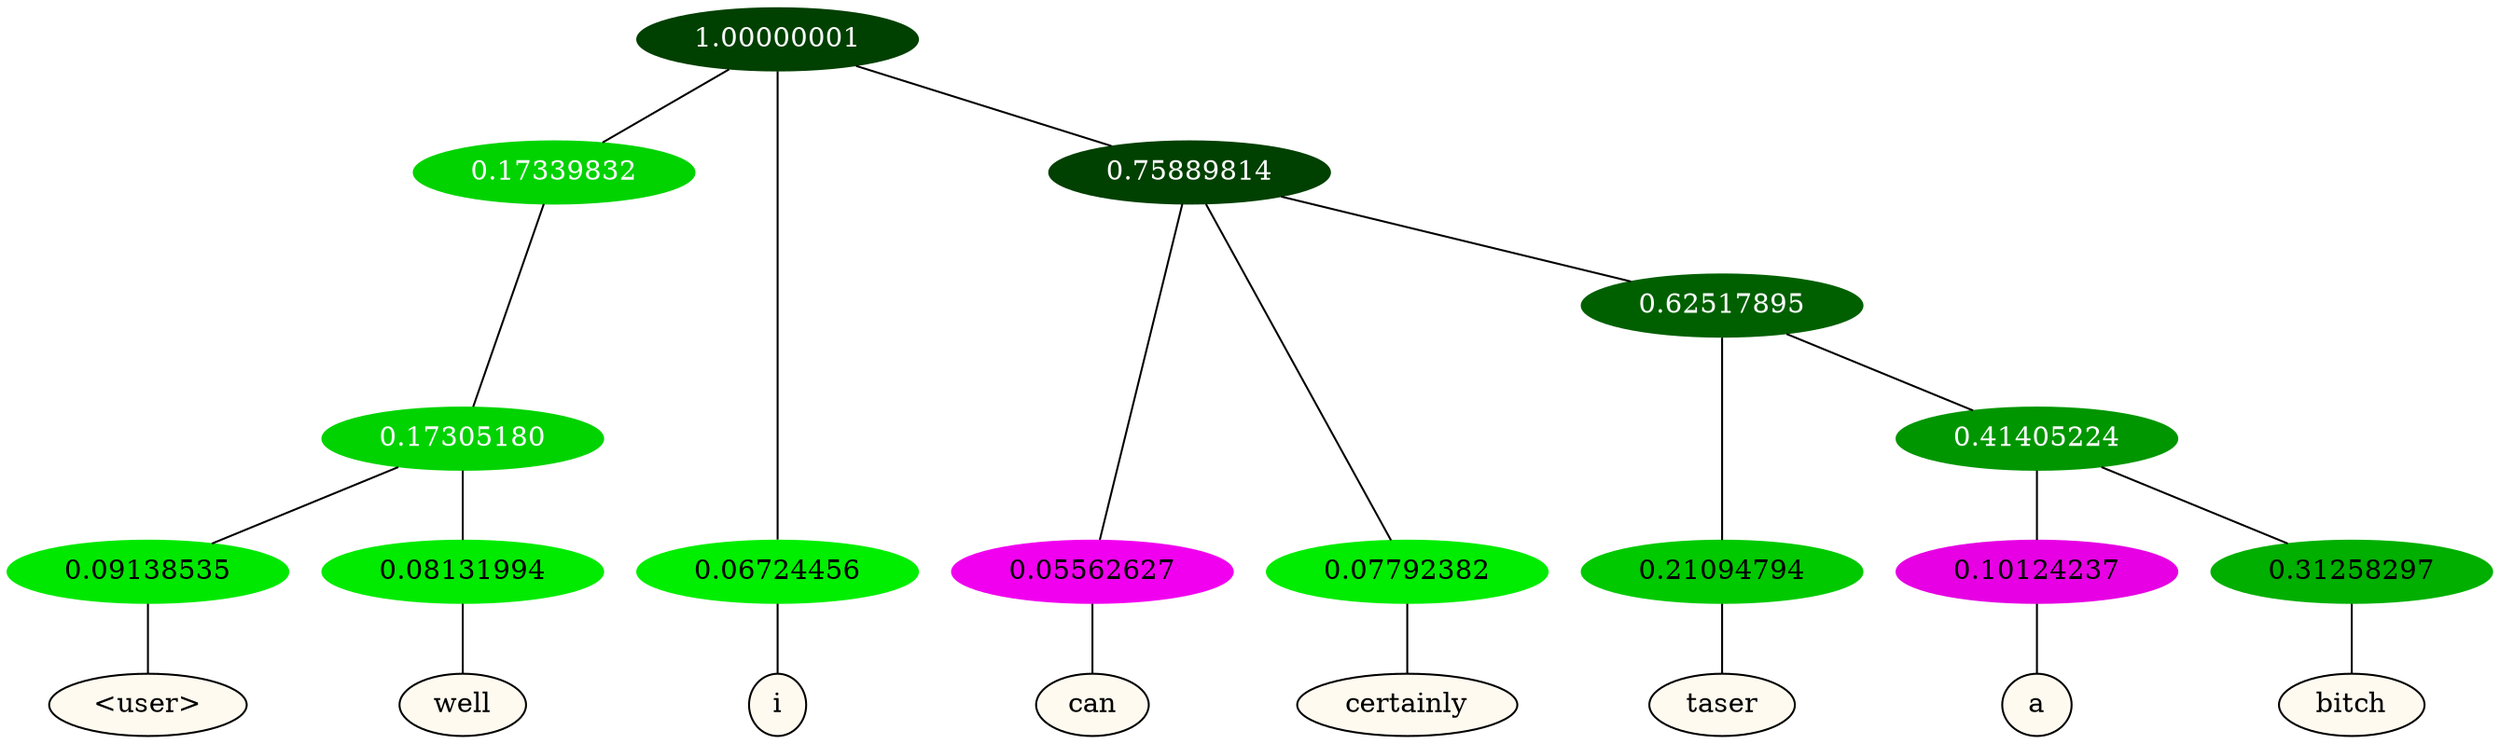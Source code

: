 graph {
	node [format=png height=0.15 nodesep=0.001 ordering=out overlap=prism overlap_scaling=0.01 ranksep=0.001 ratio=0.2 style=filled width=0.15]
	{
		rank=same
		a_w_8 [label="\<user\>" color=black fillcolor=floralwhite style="filled,solid"]
		a_w_9 [label=well color=black fillcolor=floralwhite style="filled,solid"]
		a_w_2 [label=i color=black fillcolor=floralwhite style="filled,solid"]
		a_w_5 [label=can color=black fillcolor=floralwhite style="filled,solid"]
		a_w_6 [label=certainly color=black fillcolor=floralwhite style="filled,solid"]
		a_w_10 [label=taser color=black fillcolor=floralwhite style="filled,solid"]
		a_w_12 [label=a color=black fillcolor=floralwhite style="filled,solid"]
		a_w_13 [label=bitch color=black fillcolor=floralwhite style="filled,solid"]
	}
	a_n_8 -- a_w_8
	a_n_9 -- a_w_9
	a_n_2 -- a_w_2
	a_n_5 -- a_w_5
	a_n_6 -- a_w_6
	a_n_10 -- a_w_10
	a_n_12 -- a_w_12
	a_n_13 -- a_w_13
	{
		rank=same
		a_n_8 [label=0.09138535 color="0.334 1.000 0.909" fontcolor=black]
		a_n_9 [label=0.08131994 color="0.334 1.000 0.919" fontcolor=black]
		a_n_2 [label=0.06724456 color="0.334 1.000 0.933" fontcolor=black]
		a_n_5 [label=0.05562627 color="0.835 1.000 0.944" fontcolor=black]
		a_n_6 [label=0.07792382 color="0.334 1.000 0.922" fontcolor=black]
		a_n_10 [label=0.21094794 color="0.334 1.000 0.789" fontcolor=black]
		a_n_12 [label=0.10124237 color="0.835 1.000 0.899" fontcolor=black]
		a_n_13 [label=0.31258297 color="0.334 1.000 0.687" fontcolor=black]
	}
	a_n_0 [label=1.00000001 color="0.334 1.000 0.250" fontcolor=grey99]
	a_n_1 [label=0.17339832 color="0.334 1.000 0.827" fontcolor=grey99]
	a_n_0 -- a_n_1
	a_n_0 -- a_n_2
	a_n_3 [label=0.75889814 color="0.334 1.000 0.250" fontcolor=grey99]
	a_n_0 -- a_n_3
	a_n_4 [label=0.17305180 color="0.334 1.000 0.827" fontcolor=grey99]
	a_n_1 -- a_n_4
	a_n_3 -- a_n_5
	a_n_3 -- a_n_6
	a_n_7 [label=0.62517895 color="0.334 1.000 0.375" fontcolor=grey99]
	a_n_3 -- a_n_7
	a_n_4 -- a_n_8
	a_n_4 -- a_n_9
	a_n_7 -- a_n_10
	a_n_11 [label=0.41405224 color="0.334 1.000 0.586" fontcolor=grey99]
	a_n_7 -- a_n_11
	a_n_11 -- a_n_12
	a_n_11 -- a_n_13
}
